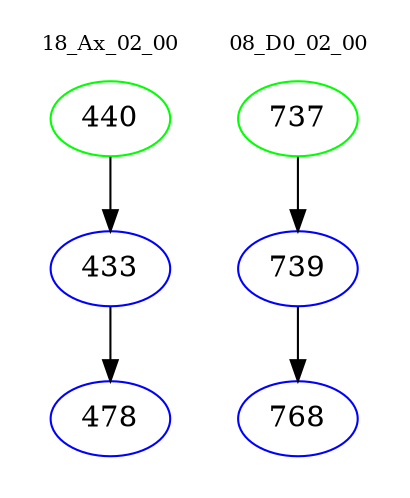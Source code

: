 digraph{
subgraph cluster_0 {
color = white
label = "18_Ax_02_00";
fontsize=10;
T0_440 [label="440", color="green"]
T0_440 -> T0_433 [color="black"]
T0_433 [label="433", color="blue"]
T0_433 -> T0_478 [color="black"]
T0_478 [label="478", color="blue"]
}
subgraph cluster_1 {
color = white
label = "08_D0_02_00";
fontsize=10;
T1_737 [label="737", color="green"]
T1_737 -> T1_739 [color="black"]
T1_739 [label="739", color="blue"]
T1_739 -> T1_768 [color="black"]
T1_768 [label="768", color="blue"]
}
}
